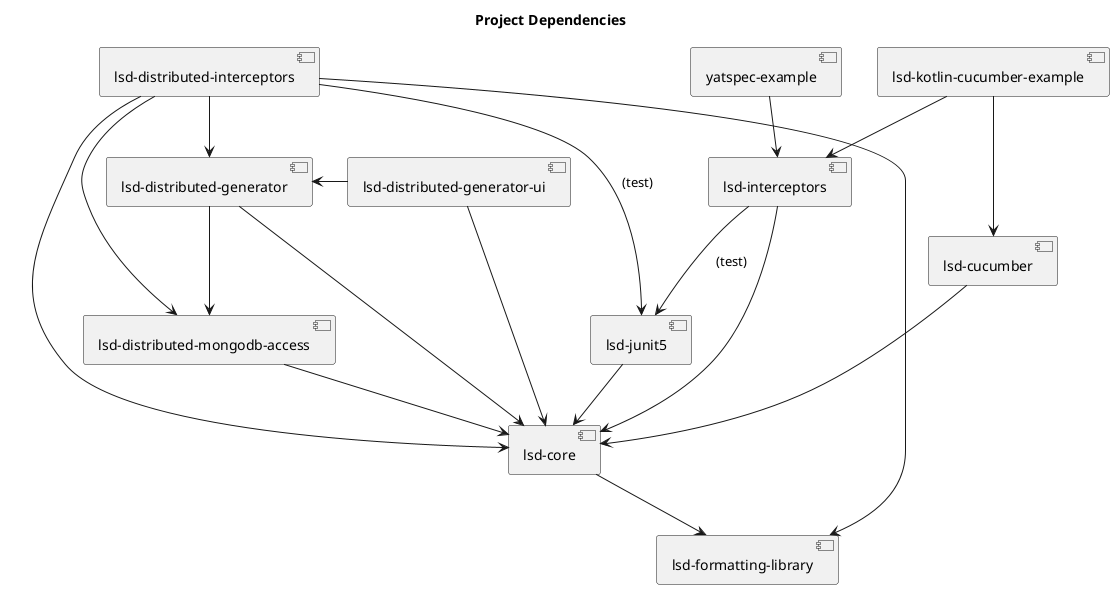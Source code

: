 
' relationships with lsd-core to help with the order of updates when lsd-core changes

@startuml
title Project Dependencies

[lsd-core] --> [lsd-formatting-library]
[lsd-cucumber] --> [lsd-core]
[lsd-distributed-generator-ui] -> [lsd-core]
[lsd-distributed-generator-ui] -> [lsd-distributed-generator]
[lsd-distributed-generator] --> [lsd-core]
[lsd-distributed-generator] --> [lsd-distributed-mongodb-access]
[lsd-distributed-interceptors] --> [lsd-core]
[lsd-distributed-interceptors] --> [lsd-distributed-generator]
[lsd-distributed-interceptors] --> [lsd-distributed-mongodb-access]
[lsd-distributed-interceptors] --> [lsd-junit5]: (test)
[lsd-distributed-interceptors] -->[lsd-formatting-library]
[lsd-distributed-mongodb-access] --> [lsd-core]
[lsd-interceptors] --> [lsd-core]
[lsd-interceptors] --> [lsd-junit5] : (test)
[lsd-junit5] --> [lsd-core]
[lsd-kotlin-cucumber-example] --> [lsd-cucumber]
[lsd-kotlin-cucumber-example] --> [lsd-interceptors]
[yatspec-example] --> [lsd-interceptors]

hide unlinked

@enduml